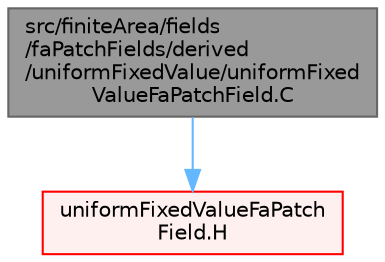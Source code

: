 digraph "src/finiteArea/fields/faPatchFields/derived/uniformFixedValue/uniformFixedValueFaPatchField.C"
{
 // LATEX_PDF_SIZE
  bgcolor="transparent";
  edge [fontname=Helvetica,fontsize=10,labelfontname=Helvetica,labelfontsize=10];
  node [fontname=Helvetica,fontsize=10,shape=box,height=0.2,width=0.4];
  Node1 [id="Node000001",label="src/finiteArea/fields\l/faPatchFields/derived\l/uniformFixedValue/uniformFixed\lValueFaPatchField.C",height=0.2,width=0.4,color="gray40", fillcolor="grey60", style="filled", fontcolor="black",tooltip=" "];
  Node1 -> Node2 [id="edge1_Node000001_Node000002",color="steelblue1",style="solid",tooltip=" "];
  Node2 [id="Node000002",label="uniformFixedValueFaPatch\lField.H",height=0.2,width=0.4,color="red", fillcolor="#FFF0F0", style="filled",URL="$uniformFixedValueFaPatchField_8H.html",tooltip=" "];
}
